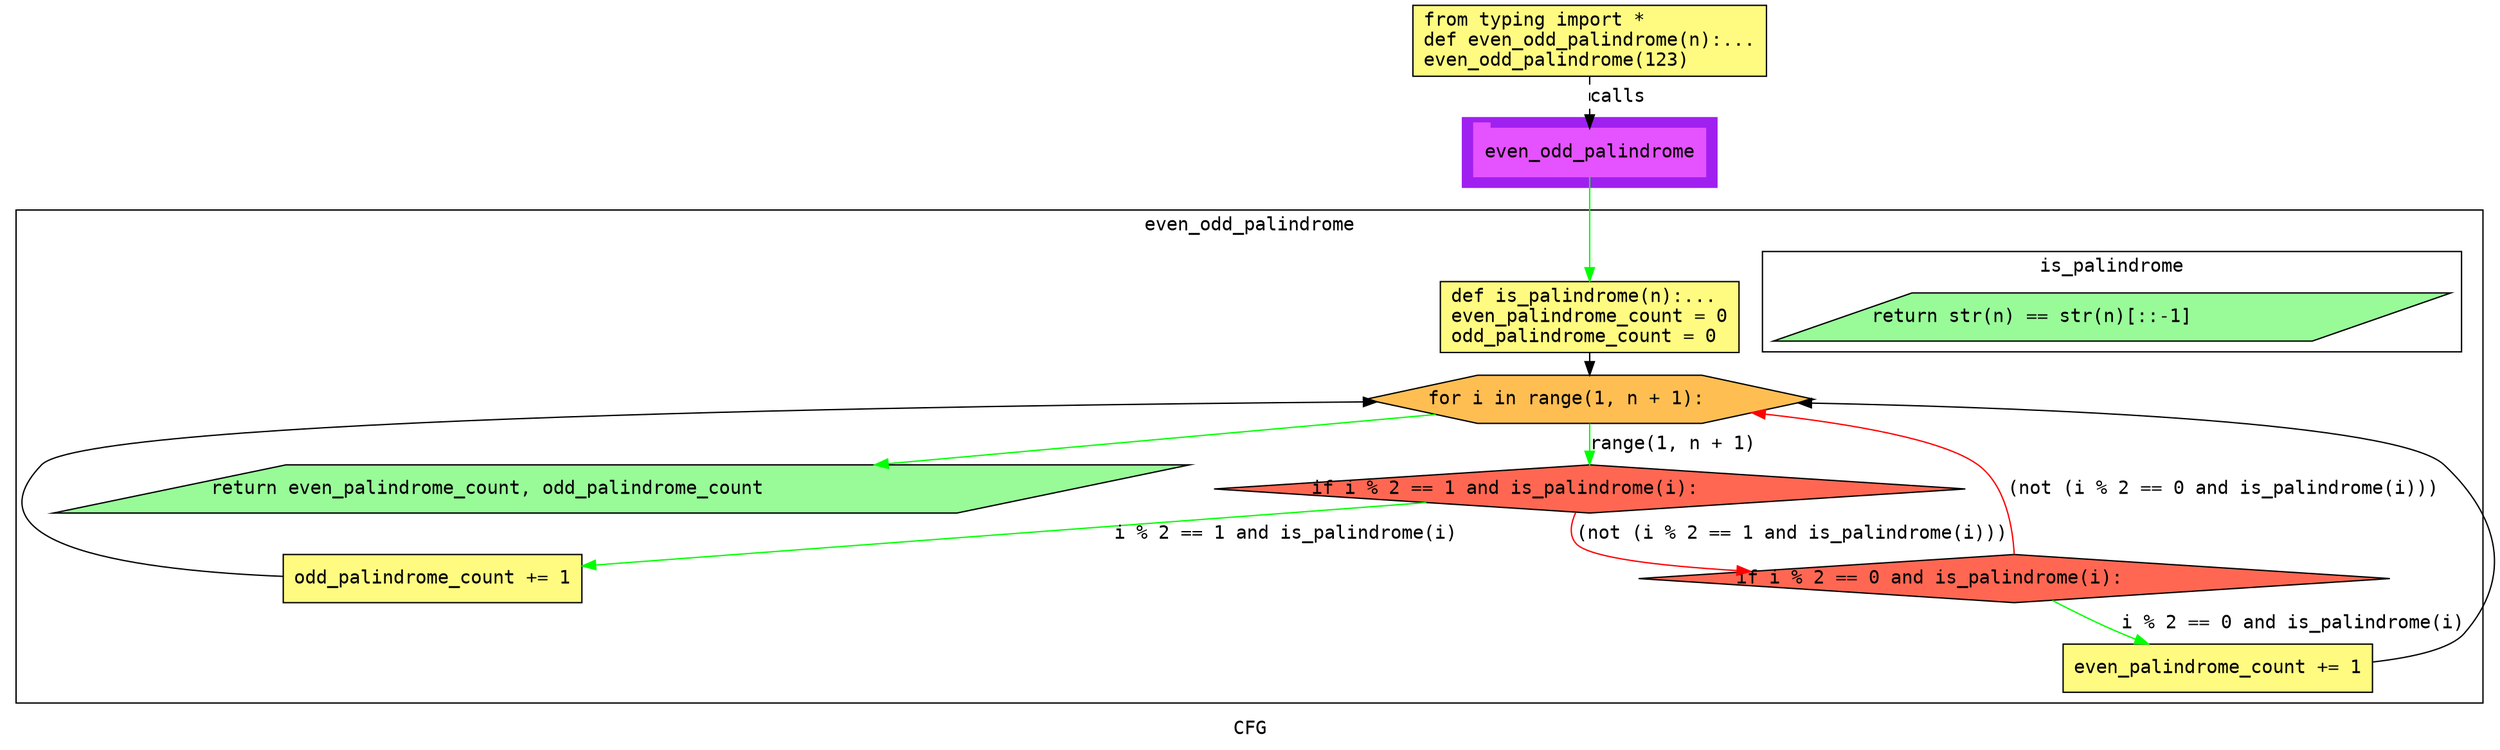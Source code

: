 digraph cluster478CFG {
	graph [bb="0,0,1826.8,552.5",
		compound=True,
		fontname="DejaVu Sans Mono",
		label=CFG,
		lheight=0.21,
		lp="913.41,11.5",
		lwidth=0.35,
		pack=False,
		rankdir=TB,
		ranksep=0.02
	];
	node [fontname="DejaVu Sans Mono",
		label="\N"
	];
	edge [fontname="DejaVu Sans Mono"];
	subgraph cluster_1 {
		graph [bb="1057,416.5,1247,468.5",
			color=purple,
			compound=true,
			fontname="DejaVu Sans Mono",
			label="",
			rankdir=TB,
			ranksep=0.02,
			shape=tab,
			style=filled
		];
		node [fontname="DejaVu Sans Mono"];
		edge [fontname="DejaVu Sans Mono"];
		19	[color="#E552FF",
			height=0.5,
			label=even_odd_palindrome,
			linenum="[16]",
			pos="1152,442.5",
			shape=tab,
			style=filled,
			width=2.4028];
	}
	subgraph cluster2even_odd_palindrome {
		graph [bb="8,31,1818,399.5",
			compound=True,
			fontname="DejaVu Sans Mono",
			label=even_odd_palindrome,
			lheight=0.21,
			lp="913,388",
			lwidth=2.18,
			pack=False,
			rankdir=TB,
			ranksep=0.02
		];
		node [fontname="DejaVu Sans Mono"];
		edge [fontname="DejaVu Sans Mono"];
		subgraph cluster_8 {
			graph [color=purple,
				compound=true,
				fontname="DejaVu Sans Mono",
				label="",
				rankdir=TB,
				ranksep=0.02,
				shape=tab,
				style=filled
			];
			node [fontname="DejaVu Sans Mono"];
			edge [fontname="DejaVu Sans Mono"];
		}
		subgraph cluster6is_palindrome {
			graph [bb="1289,293.5,1793,368.5",
				compound=True,
				fontname="DejaVu Sans Mono",
				label=is_palindrome,
				lheight=0.21,
				lp="1541,357",
				lwidth=1.50,
				pack=False,
				rankdir=TB,
				ranksep=0.02
			];
			node [fontname="DejaVu Sans Mono"];
			edge [fontname="DejaVu Sans Mono"];
			5	[fillcolor="#98fb98",
				height=0.5,
				label="return str(n) == str(n)[::-1]\l",
				linenum="[4]",
				pos="1541,319.5",
				shape=parallelogram,
				style="filled,solid",
				width=6.7765];
		}
		3	[fillcolor="#FFFB81",
			height=0.73611,
			label="def is_palindrome(n):...\leven_palindrome_count = 0\lodd_palindrome_count = 0\l",
			linenum="[3, 6, 7]",
			pos="1152,319.5",
			shape=rectangle,
			style="filled,solid",
			width=3.0972];
		8	[fillcolor="#FFBE52",
			height=0.5,
			label="for i in range(1, n + 1):\l",
			linenum="[9]",
			pos="1152,258",
			shape=hexagon,
			style="filled,solid",
			width=4.6489];
		3 -> 8	[color=black,
			pos="e,1152,276.14 1152,292.92 1152,290.71 1152,288.46 1152,286.23"];
		10	[fillcolor="#FF6752",
			height=0.5,
			label="if i % 2 == 1 and is_palindrome(i):\l",
			linenum="[10]",
			pos="1152,191",
			shape=diamond,
			style="filled,solid",
			width=7.7873];
		8 -> 10	[color=green,
			label="range(1, n + 1)",
			lp="1214,224.5",
			pos="e,1152,209.19 1152,239.92 1152,233.7 1152,226.5 1152,219.6"];
		11	[fillcolor="#98fb98",
			height=0.5,
			label="return even_palindrome_count, odd_palindrome_count\l",
			linenum="[14]",
			pos="445,191",
			shape=parallelogram,
			style="filled,solid",
			width=11.356];
		8 -> 11	[color=green,
			pos="e,630.16,209.02 1038,246.52 930.87,236.67 768.31,221.72 640.46,209.97"];
		12	[fillcolor="#FFFB81",
			height=0.5,
			label="odd_palindrome_count += 1\l",
			linenum="[11]",
			pos="311,124",
			shape=rectangle,
			style="filled,solid",
			width=3.0972];
		10 -> 12	[color=green,
			label="i % 2 == 1 and is_palindrome(i)",
			lp="934,157.5",
			pos="e,422.55,133.62 1031.5,180.69 872.18,168.37 592.95,146.79 432.91,134.42"];
		14	[fillcolor="#FF6752",
			height=0.5,
			label="if i % 2 == 0 and is_palindrome(i):\l",
			linenum="[12]",
			pos="1468,124",
			shape=diamond,
			style="filled,solid",
			width=7.7873];
		10 -> 14	[color=red,
			label="(not (i % 2 == 1 and is_palindrome(i)))",
			lp="1302,157.5",
			pos="e,1271.5,129.39 1141,173.5 1137.2,165.53 1135.1,156.34 1141,150 1150.6,139.61 1202.1,133.53 1261.5,129.96"];
		12 -> 8	[color=black,
			pos="e,994.11,255.96 199.04,126.42 96.82,131.42 -30.274,149.23 27,209 59.514,242.93 678.07,252.97 983.81,255.87"];
		14 -> 8	[color=red,
			label="(not (i % 2 == 0 and is_palindrome(i)))",
			lp="1624,191",
			pos="e,1272.6,247.95 1468,142.18 1466.9,161.94 1461.8,193.63 1441,209 1415.6,227.74 1346.9,239.6 1282.9,246.83"];
		15	[fillcolor="#FFFB81",
			height=0.5,
			label="even_palindrome_count += 1\l",
			linenum="[13]",
			pos="1620,57",
			shape=rectangle,
			style="filled,solid",
			width=3.2083];
		14 -> 15	[color=green,
			label="i % 2 == 0 and is_palindrome(i)",
			lp="1676,90.5",
			pos="e,1568.2,75.09 1496.5,107.64 1511.6,99.788 1530.5,90.359 1548,83 1551.4,81.553 1555,80.122 1558.6,78.72"];
		15 -> 8	[color=black,
			pos="e,1307,255.35 1735.8,61.653 1766.6,65.185 1794,71.588 1804,83 1841.1,125.48 1830,170.32 1789,209 1755.3,240.76 1494.5,251.51 1317.2,\
255.15"];
	}
	1	[fillcolor="#FFFB81",
		height=0.73611,
		label="from typing import *\ldef even_odd_palindrome(n):...\leven_odd_palindrome(123)\l",
		linenum="[1]",
		pos="1152,526",
		shape=rectangle,
		style="filled,solid",
		width=3.6667];
	1 -> 19	[label=calls,
		lp="1173,484",
		pos="e,1152,460.63 1152,499.21 1152,490.16 1152,479.97 1152,470.8",
		style=dashed];
	19 -> 3	[color=green,
		pos="e,1152,346.38 1152,424.42 1152,406.87 1152,379.03 1152,356.58"];
}
